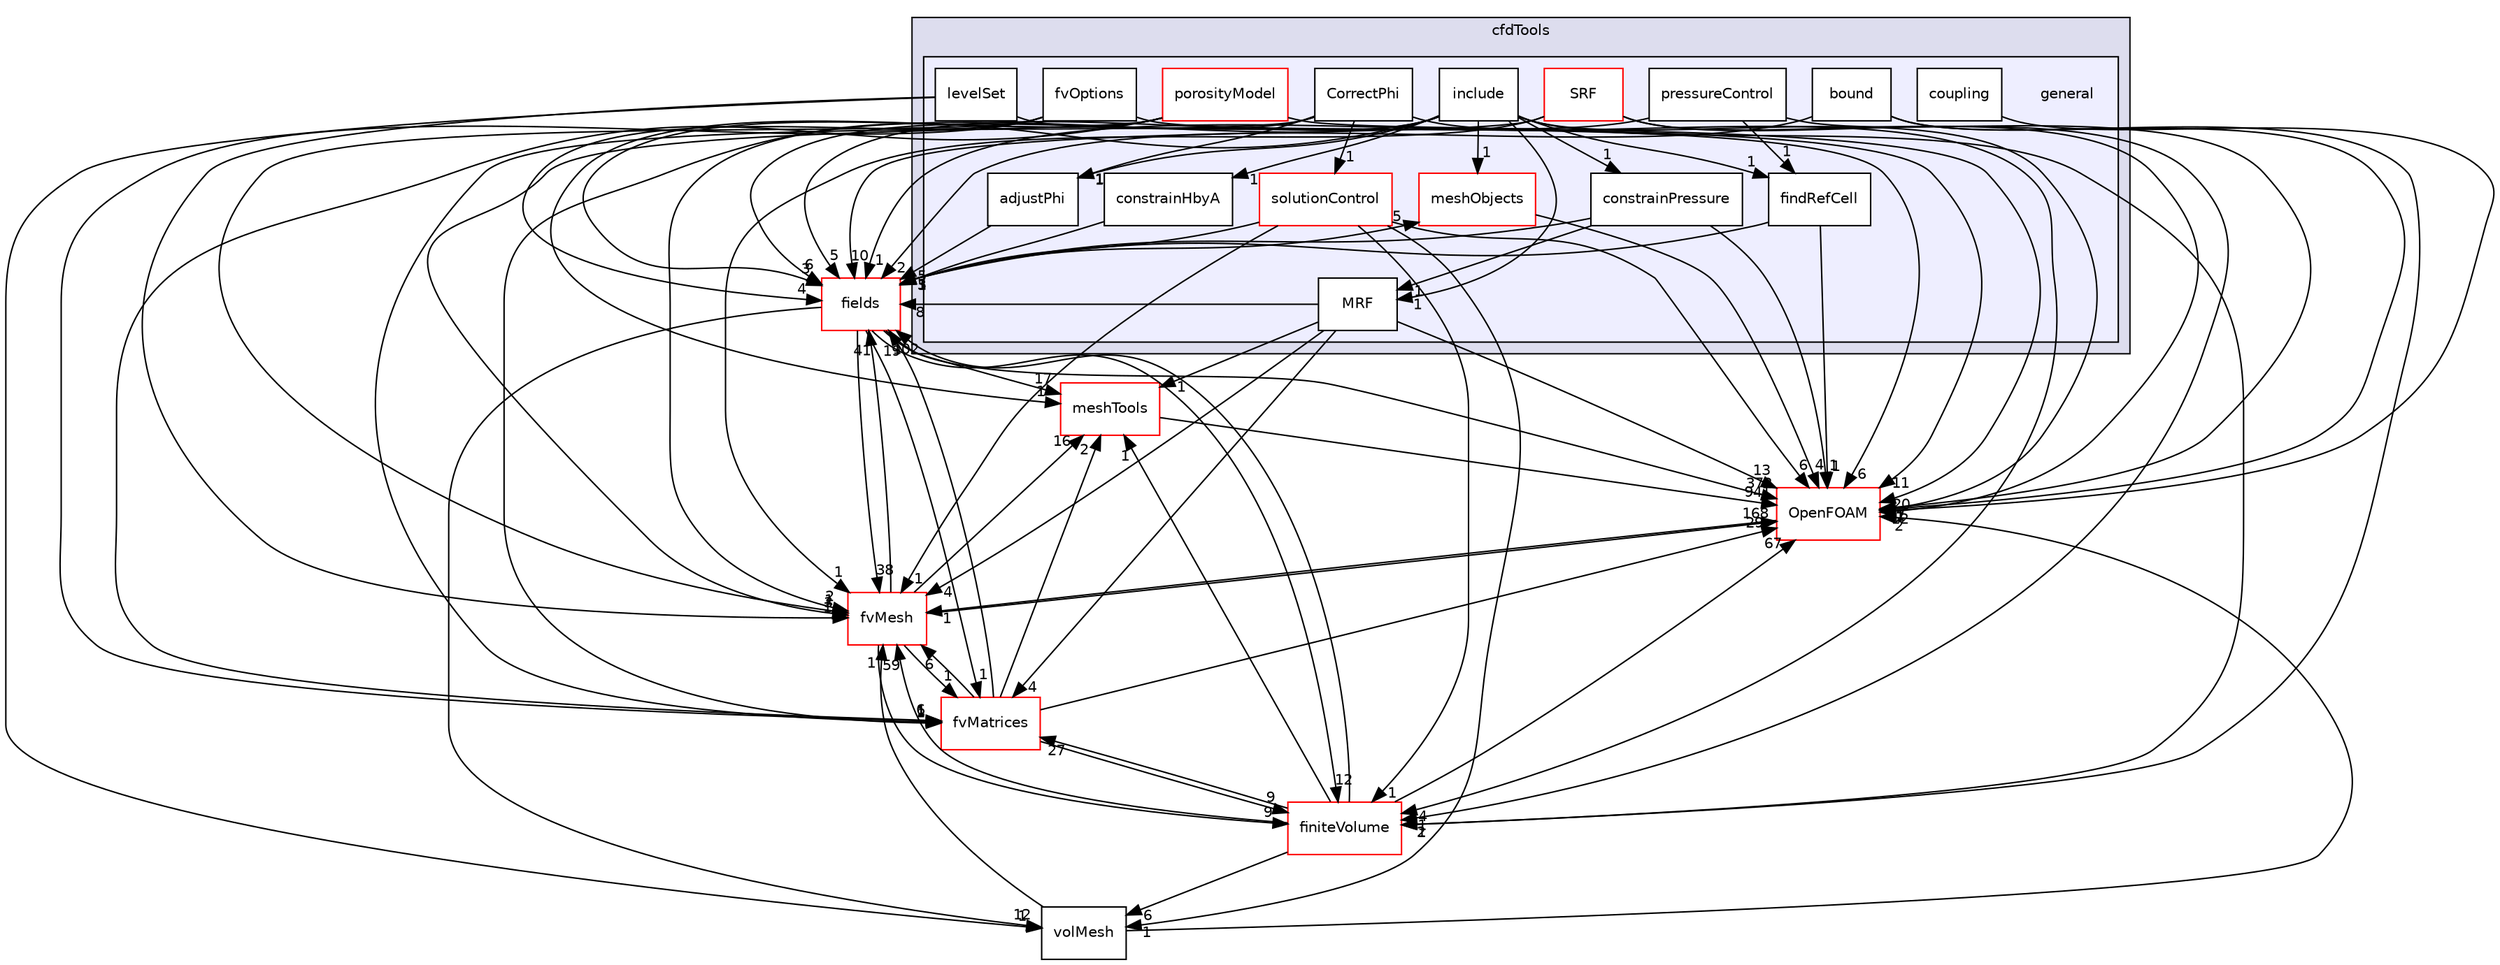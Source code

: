 digraph "src/finiteVolume/cfdTools/general" {
  bgcolor=transparent;
  compound=true
  node [ fontsize="10", fontname="Helvetica"];
  edge [ labelfontsize="10", labelfontname="Helvetica"];
  subgraph clusterdir_cc121c37a2300e902425728df0054672 {
    graph [ bgcolor="#ddddee", pencolor="black", label="cfdTools" fontname="Helvetica", fontsize="10", URL="dir_cc121c37a2300e902425728df0054672.html"]
  subgraph clusterdir_c5259e3096ae0265e0b8b287024f0a94 {
    graph [ bgcolor="#eeeeff", pencolor="black", label="" URL="dir_c5259e3096ae0265e0b8b287024f0a94.html"];
    dir_c5259e3096ae0265e0b8b287024f0a94 [shape=plaintext label="general"];
    dir_b649eb2a14c57dc8823306833936b196 [shape=box label="adjustPhi" color="black" fillcolor="white" style="filled" URL="dir_b649eb2a14c57dc8823306833936b196.html"];
    dir_4a7273c9c965c9f66ec9d283e8c390ec [shape=box label="bound" color="black" fillcolor="white" style="filled" URL="dir_4a7273c9c965c9f66ec9d283e8c390ec.html"];
    dir_8f40da8903634e4efe0154a6e78f1ebf [shape=box label="constrainHbyA" color="black" fillcolor="white" style="filled" URL="dir_8f40da8903634e4efe0154a6e78f1ebf.html"];
    dir_35d88044bf2a37279b96fc866cac2b65 [shape=box label="constrainPressure" color="black" fillcolor="white" style="filled" URL="dir_35d88044bf2a37279b96fc866cac2b65.html"];
    dir_6f4bfd6e4989f6e5a90dd2f053d4804b [shape=box label="CorrectPhi" color="black" fillcolor="white" style="filled" URL="dir_6f4bfd6e4989f6e5a90dd2f053d4804b.html"];
    dir_99c8d0165bfdd2760d7f9c71fce08800 [shape=box label="coupling" color="black" fillcolor="white" style="filled" URL="dir_99c8d0165bfdd2760d7f9c71fce08800.html"];
    dir_d24eedb9787c0ff52a4911e62c86e5d9 [shape=box label="findRefCell" color="black" fillcolor="white" style="filled" URL="dir_d24eedb9787c0ff52a4911e62c86e5d9.html"];
    dir_504e283a967006a562fd67935425170d [shape=box label="fvOptions" color="black" fillcolor="white" style="filled" URL="dir_504e283a967006a562fd67935425170d.html"];
    dir_9575698abc4fe4969f62a525fb1da5bf [shape=box label="include" color="black" fillcolor="white" style="filled" URL="dir_9575698abc4fe4969f62a525fb1da5bf.html"];
    dir_057e4865767d08d37202aa1080d029d3 [shape=box label="levelSet" color="black" fillcolor="white" style="filled" URL="dir_057e4865767d08d37202aa1080d029d3.html"];
    dir_2298633da107559d3af2ca6e734397cc [shape=box label="meshObjects" color="red" fillcolor="white" style="filled" URL="dir_2298633da107559d3af2ca6e734397cc.html"];
    dir_7243b91d400958ed995c5f462ce86dc2 [shape=box label="MRF" color="black" fillcolor="white" style="filled" URL="dir_7243b91d400958ed995c5f462ce86dc2.html"];
    dir_7f71c2789b87b2ecdc8be24284257b05 [shape=box label="porosityModel" color="red" fillcolor="white" style="filled" URL="dir_7f71c2789b87b2ecdc8be24284257b05.html"];
    dir_469ab2872a0ce9d7cdb513fb5b313c64 [shape=box label="pressureControl" color="black" fillcolor="white" style="filled" URL="dir_469ab2872a0ce9d7cdb513fb5b313c64.html"];
    dir_e111b7571eb84571841d37972aec8430 [shape=box label="solutionControl" color="red" fillcolor="white" style="filled" URL="dir_e111b7571eb84571841d37972aec8430.html"];
    dir_64d089819bb46d4ae7248726dbfc6926 [shape=box label="SRF" color="red" fillcolor="white" style="filled" URL="dir_64d089819bb46d4ae7248726dbfc6926.html"];
  }
  }
  dir_25ab4a83a983f7bb7a38b7f63bb141b7 [shape=box label="fields" color="red" URL="dir_25ab4a83a983f7bb7a38b7f63bb141b7.html"];
  dir_ae30ad0bef50cf391b24c614251bb9fd [shape=box label="meshTools" color="red" URL="dir_ae30ad0bef50cf391b24c614251bb9fd.html"];
  dir_2ea871e4defbdbd60808750cae643c63 [shape=box label="finiteVolume" color="red" URL="dir_2ea871e4defbdbd60808750cae643c63.html"];
  dir_1a4209badf8dc5d7c181708103efea60 [shape=box label="volMesh" URL="dir_1a4209badf8dc5d7c181708103efea60.html"];
  dir_c382fa095c9c33d8673c0dd60aaef275 [shape=box label="fvMesh" color="red" URL="dir_c382fa095c9c33d8673c0dd60aaef275.html"];
  dir_c5473ff19b20e6ec4dfe5c310b3778a8 [shape=box label="OpenFOAM" color="red" URL="dir_c5473ff19b20e6ec4dfe5c310b3778a8.html"];
  dir_5d57e3901430bcc99a7ddac11a899224 [shape=box label="fvMatrices" color="red" URL="dir_5d57e3901430bcc99a7ddac11a899224.html"];
  dir_64d089819bb46d4ae7248726dbfc6926->dir_25ab4a83a983f7bb7a38b7f63bb141b7 [headlabel="10", labeldistance=1.5 headhref="dir_000870_000890.html"];
  dir_64d089819bb46d4ae7248726dbfc6926->dir_2ea871e4defbdbd60808750cae643c63 [headlabel="1", labeldistance=1.5 headhref="dir_000870_001030.html"];
  dir_64d089819bb46d4ae7248726dbfc6926->dir_c382fa095c9c33d8673c0dd60aaef275 [headlabel="1", labeldistance=1.5 headhref="dir_000870_001106.html"];
  dir_64d089819bb46d4ae7248726dbfc6926->dir_c5473ff19b20e6ec4dfe5c310b3778a8 [headlabel="12", labeldistance=1.5 headhref="dir_000870_002151.html"];
  dir_35d88044bf2a37279b96fc866cac2b65->dir_25ab4a83a983f7bb7a38b7f63bb141b7 [headlabel="5", labeldistance=1.5 headhref="dir_000834_000890.html"];
  dir_35d88044bf2a37279b96fc866cac2b65->dir_7243b91d400958ed995c5f462ce86dc2 [headlabel="1", labeldistance=1.5 headhref="dir_000834_000843.html"];
  dir_35d88044bf2a37279b96fc866cac2b65->dir_c5473ff19b20e6ec4dfe5c310b3778a8 [headlabel="1", labeldistance=1.5 headhref="dir_000834_002151.html"];
  dir_6f4bfd6e4989f6e5a90dd2f053d4804b->dir_25ab4a83a983f7bb7a38b7f63bb141b7 [headlabel="6", labeldistance=1.5 headhref="dir_000835_000890.html"];
  dir_6f4bfd6e4989f6e5a90dd2f053d4804b->dir_2ea871e4defbdbd60808750cae643c63 [headlabel="4", labeldistance=1.5 headhref="dir_000835_001030.html"];
  dir_6f4bfd6e4989f6e5a90dd2f053d4804b->dir_b649eb2a14c57dc8823306833936b196 [headlabel="1", labeldistance=1.5 headhref="dir_000835_000831.html"];
  dir_6f4bfd6e4989f6e5a90dd2f053d4804b->dir_e111b7571eb84571841d37972aec8430 [headlabel="1", labeldistance=1.5 headhref="dir_000835_000864.html"];
  dir_6f4bfd6e4989f6e5a90dd2f053d4804b->dir_5d57e3901430bcc99a7ddac11a899224 [headlabel="1", labeldistance=1.5 headhref="dir_000835_001094.html"];
  dir_d24eedb9787c0ff52a4911e62c86e5d9->dir_25ab4a83a983f7bb7a38b7f63bb141b7 [headlabel="1", labeldistance=1.5 headhref="dir_000837_000890.html"];
  dir_d24eedb9787c0ff52a4911e62c86e5d9->dir_c5473ff19b20e6ec4dfe5c310b3778a8 [headlabel="1", labeldistance=1.5 headhref="dir_000837_002151.html"];
  dir_25ab4a83a983f7bb7a38b7f63bb141b7->dir_ae30ad0bef50cf391b24c614251bb9fd [headlabel="17", labeldistance=1.5 headhref="dir_000890_001949.html"];
  dir_25ab4a83a983f7bb7a38b7f63bb141b7->dir_2298633da107559d3af2ca6e734397cc [headlabel="5", labeldistance=1.5 headhref="dir_000890_000841.html"];
  dir_25ab4a83a983f7bb7a38b7f63bb141b7->dir_2ea871e4defbdbd60808750cae643c63 [headlabel="12", labeldistance=1.5 headhref="dir_000890_001030.html"];
  dir_25ab4a83a983f7bb7a38b7f63bb141b7->dir_1a4209badf8dc5d7c181708103efea60 [headlabel="12", labeldistance=1.5 headhref="dir_000890_001259.html"];
  dir_25ab4a83a983f7bb7a38b7f63bb141b7->dir_c382fa095c9c33d8673c0dd60aaef275 [headlabel="38", labeldistance=1.5 headhref="dir_000890_001106.html"];
  dir_25ab4a83a983f7bb7a38b7f63bb141b7->dir_c5473ff19b20e6ec4dfe5c310b3778a8 [headlabel="372", labeldistance=1.5 headhref="dir_000890_002151.html"];
  dir_25ab4a83a983f7bb7a38b7f63bb141b7->dir_5d57e3901430bcc99a7ddac11a899224 [headlabel="1", labeldistance=1.5 headhref="dir_000890_001094.html"];
  dir_ae30ad0bef50cf391b24c614251bb9fd->dir_c5473ff19b20e6ec4dfe5c310b3778a8 [headlabel="941", labeldistance=1.5 headhref="dir_001949_002151.html"];
  dir_2298633da107559d3af2ca6e734397cc->dir_c5473ff19b20e6ec4dfe5c310b3778a8 [headlabel="4", labeldistance=1.5 headhref="dir_000841_002151.html"];
  dir_99c8d0165bfdd2760d7f9c71fce08800->dir_c5473ff19b20e6ec4dfe5c310b3778a8 [headlabel="7", labeldistance=1.5 headhref="dir_000836_002151.html"];
  dir_469ab2872a0ce9d7cdb513fb5b313c64->dir_d24eedb9787c0ff52a4911e62c86e5d9 [headlabel="1", labeldistance=1.5 headhref="dir_000863_000837.html"];
  dir_469ab2872a0ce9d7cdb513fb5b313c64->dir_25ab4a83a983f7bb7a38b7f63bb141b7 [headlabel="1", labeldistance=1.5 headhref="dir_000863_000890.html"];
  dir_469ab2872a0ce9d7cdb513fb5b313c64->dir_c5473ff19b20e6ec4dfe5c310b3778a8 [headlabel="1", labeldistance=1.5 headhref="dir_000863_002151.html"];
  dir_2ea871e4defbdbd60808750cae643c63->dir_25ab4a83a983f7bb7a38b7f63bb141b7 [headlabel="102", labeldistance=1.5 headhref="dir_001030_000890.html"];
  dir_2ea871e4defbdbd60808750cae643c63->dir_ae30ad0bef50cf391b24c614251bb9fd [headlabel="1", labeldistance=1.5 headhref="dir_001030_001949.html"];
  dir_2ea871e4defbdbd60808750cae643c63->dir_1a4209badf8dc5d7c181708103efea60 [headlabel="6", labeldistance=1.5 headhref="dir_001030_001259.html"];
  dir_2ea871e4defbdbd60808750cae643c63->dir_c382fa095c9c33d8673c0dd60aaef275 [headlabel="59", labeldistance=1.5 headhref="dir_001030_001106.html"];
  dir_2ea871e4defbdbd60808750cae643c63->dir_c5473ff19b20e6ec4dfe5c310b3778a8 [headlabel="67", labeldistance=1.5 headhref="dir_001030_002151.html"];
  dir_2ea871e4defbdbd60808750cae643c63->dir_5d57e3901430bcc99a7ddac11a899224 [headlabel="27", labeldistance=1.5 headhref="dir_001030_001094.html"];
  dir_1a4209badf8dc5d7c181708103efea60->dir_c382fa095c9c33d8673c0dd60aaef275 [headlabel="1", labeldistance=1.5 headhref="dir_001259_001106.html"];
  dir_1a4209badf8dc5d7c181708103efea60->dir_c5473ff19b20e6ec4dfe5c310b3778a8 [headlabel="2", labeldistance=1.5 headhref="dir_001259_002151.html"];
  dir_b649eb2a14c57dc8823306833936b196->dir_25ab4a83a983f7bb7a38b7f63bb141b7 [headlabel="5", labeldistance=1.5 headhref="dir_000831_000890.html"];
  dir_7f71c2789b87b2ecdc8be24284257b05->dir_25ab4a83a983f7bb7a38b7f63bb141b7 [headlabel="3", labeldistance=1.5 headhref="dir_000844_000890.html"];
  dir_7f71c2789b87b2ecdc8be24284257b05->dir_ae30ad0bef50cf391b24c614251bb9fd [headlabel="1", labeldistance=1.5 headhref="dir_000844_001949.html"];
  dir_7f71c2789b87b2ecdc8be24284257b05->dir_c382fa095c9c33d8673c0dd60aaef275 [headlabel="3", labeldistance=1.5 headhref="dir_000844_001106.html"];
  dir_7f71c2789b87b2ecdc8be24284257b05->dir_c5473ff19b20e6ec4dfe5c310b3778a8 [headlabel="20", labeldistance=1.5 headhref="dir_000844_002151.html"];
  dir_7f71c2789b87b2ecdc8be24284257b05->dir_5d57e3901430bcc99a7ddac11a899224 [headlabel="6", labeldistance=1.5 headhref="dir_000844_001094.html"];
  dir_c382fa095c9c33d8673c0dd60aaef275->dir_25ab4a83a983f7bb7a38b7f63bb141b7 [headlabel="41", labeldistance=1.5 headhref="dir_001106_000890.html"];
  dir_c382fa095c9c33d8673c0dd60aaef275->dir_ae30ad0bef50cf391b24c614251bb9fd [headlabel="16", labeldistance=1.5 headhref="dir_001106_001949.html"];
  dir_c382fa095c9c33d8673c0dd60aaef275->dir_2ea871e4defbdbd60808750cae643c63 [headlabel="9", labeldistance=1.5 headhref="dir_001106_001030.html"];
  dir_c382fa095c9c33d8673c0dd60aaef275->dir_c5473ff19b20e6ec4dfe5c310b3778a8 [headlabel="168", labeldistance=1.5 headhref="dir_001106_002151.html"];
  dir_c382fa095c9c33d8673c0dd60aaef275->dir_5d57e3901430bcc99a7ddac11a899224 [headlabel="1", labeldistance=1.5 headhref="dir_001106_001094.html"];
  dir_057e4865767d08d37202aa1080d029d3->dir_1a4209badf8dc5d7c181708103efea60 [headlabel="1", labeldistance=1.5 headhref="dir_000840_001259.html"];
  dir_057e4865767d08d37202aa1080d029d3->dir_c382fa095c9c33d8673c0dd60aaef275 [headlabel="1", labeldistance=1.5 headhref="dir_000840_001106.html"];
  dir_057e4865767d08d37202aa1080d029d3->dir_c5473ff19b20e6ec4dfe5c310b3778a8 [headlabel="6", labeldistance=1.5 headhref="dir_000840_002151.html"];
  dir_9575698abc4fe4969f62a525fb1da5bf->dir_35d88044bf2a37279b96fc866cac2b65 [headlabel="1", labeldistance=1.5 headhref="dir_000839_000834.html"];
  dir_9575698abc4fe4969f62a525fb1da5bf->dir_d24eedb9787c0ff52a4911e62c86e5d9 [headlabel="1", labeldistance=1.5 headhref="dir_000839_000837.html"];
  dir_9575698abc4fe4969f62a525fb1da5bf->dir_25ab4a83a983f7bb7a38b7f63bb141b7 [headlabel="5", labeldistance=1.5 headhref="dir_000839_000890.html"];
  dir_9575698abc4fe4969f62a525fb1da5bf->dir_2298633da107559d3af2ca6e734397cc [headlabel="1", labeldistance=1.5 headhref="dir_000839_000841.html"];
  dir_9575698abc4fe4969f62a525fb1da5bf->dir_2ea871e4defbdbd60808750cae643c63 [headlabel="2", labeldistance=1.5 headhref="dir_000839_001030.html"];
  dir_9575698abc4fe4969f62a525fb1da5bf->dir_b649eb2a14c57dc8823306833936b196 [headlabel="1", labeldistance=1.5 headhref="dir_000839_000831.html"];
  dir_9575698abc4fe4969f62a525fb1da5bf->dir_c382fa095c9c33d8673c0dd60aaef275 [headlabel="2", labeldistance=1.5 headhref="dir_000839_001106.html"];
  dir_9575698abc4fe4969f62a525fb1da5bf->dir_7243b91d400958ed995c5f462ce86dc2 [headlabel="1", labeldistance=1.5 headhref="dir_000839_000843.html"];
  dir_9575698abc4fe4969f62a525fb1da5bf->dir_8f40da8903634e4efe0154a6e78f1ebf [headlabel="1", labeldistance=1.5 headhref="dir_000839_000833.html"];
  dir_9575698abc4fe4969f62a525fb1da5bf->dir_c5473ff19b20e6ec4dfe5c310b3778a8 [headlabel="7", labeldistance=1.5 headhref="dir_000839_002151.html"];
  dir_9575698abc4fe4969f62a525fb1da5bf->dir_5d57e3901430bcc99a7ddac11a899224 [headlabel="1", labeldistance=1.5 headhref="dir_000839_001094.html"];
  dir_e111b7571eb84571841d37972aec8430->dir_25ab4a83a983f7bb7a38b7f63bb141b7 [headlabel="1", labeldistance=1.5 headhref="dir_000864_000890.html"];
  dir_e111b7571eb84571841d37972aec8430->dir_2ea871e4defbdbd60808750cae643c63 [headlabel="1", labeldistance=1.5 headhref="dir_000864_001030.html"];
  dir_e111b7571eb84571841d37972aec8430->dir_1a4209badf8dc5d7c181708103efea60 [headlabel="1", labeldistance=1.5 headhref="dir_000864_001259.html"];
  dir_e111b7571eb84571841d37972aec8430->dir_c382fa095c9c33d8673c0dd60aaef275 [headlabel="1", labeldistance=1.5 headhref="dir_000864_001106.html"];
  dir_e111b7571eb84571841d37972aec8430->dir_c5473ff19b20e6ec4dfe5c310b3778a8 [headlabel="6", labeldistance=1.5 headhref="dir_000864_002151.html"];
  dir_7243b91d400958ed995c5f462ce86dc2->dir_25ab4a83a983f7bb7a38b7f63bb141b7 [headlabel="8", labeldistance=1.5 headhref="dir_000843_000890.html"];
  dir_7243b91d400958ed995c5f462ce86dc2->dir_ae30ad0bef50cf391b24c614251bb9fd [headlabel="1", labeldistance=1.5 headhref="dir_000843_001949.html"];
  dir_7243b91d400958ed995c5f462ce86dc2->dir_c382fa095c9c33d8673c0dd60aaef275 [headlabel="4", labeldistance=1.5 headhref="dir_000843_001106.html"];
  dir_7243b91d400958ed995c5f462ce86dc2->dir_c5473ff19b20e6ec4dfe5c310b3778a8 [headlabel="13", labeldistance=1.5 headhref="dir_000843_002151.html"];
  dir_7243b91d400958ed995c5f462ce86dc2->dir_5d57e3901430bcc99a7ddac11a899224 [headlabel="4", labeldistance=1.5 headhref="dir_000843_001094.html"];
  dir_8f40da8903634e4efe0154a6e78f1ebf->dir_25ab4a83a983f7bb7a38b7f63bb141b7 [headlabel="3", labeldistance=1.5 headhref="dir_000833_000890.html"];
  dir_c5473ff19b20e6ec4dfe5c310b3778a8->dir_c382fa095c9c33d8673c0dd60aaef275 [headlabel="1", labeldistance=1.5 headhref="dir_002151_001106.html"];
  dir_5d57e3901430bcc99a7ddac11a899224->dir_25ab4a83a983f7bb7a38b7f63bb141b7 [headlabel="19", labeldistance=1.5 headhref="dir_001094_000890.html"];
  dir_5d57e3901430bcc99a7ddac11a899224->dir_ae30ad0bef50cf391b24c614251bb9fd [headlabel="2", labeldistance=1.5 headhref="dir_001094_001949.html"];
  dir_5d57e3901430bcc99a7ddac11a899224->dir_2ea871e4defbdbd60808750cae643c63 [headlabel="9", labeldistance=1.5 headhref="dir_001094_001030.html"];
  dir_5d57e3901430bcc99a7ddac11a899224->dir_c382fa095c9c33d8673c0dd60aaef275 [headlabel="6", labeldistance=1.5 headhref="dir_001094_001106.html"];
  dir_5d57e3901430bcc99a7ddac11a899224->dir_c5473ff19b20e6ec4dfe5c310b3778a8 [headlabel="29", labeldistance=1.5 headhref="dir_001094_002151.html"];
  dir_4a7273c9c965c9f66ec9d283e8c390ec->dir_25ab4a83a983f7bb7a38b7f63bb141b7 [headlabel="2", labeldistance=1.5 headhref="dir_000832_000890.html"];
  dir_4a7273c9c965c9f66ec9d283e8c390ec->dir_2ea871e4defbdbd60808750cae643c63 [headlabel="1", labeldistance=1.5 headhref="dir_000832_001030.html"];
  dir_4a7273c9c965c9f66ec9d283e8c390ec->dir_c5473ff19b20e6ec4dfe5c310b3778a8 [headlabel="1", labeldistance=1.5 headhref="dir_000832_002151.html"];
  dir_504e283a967006a562fd67935425170d->dir_25ab4a83a983f7bb7a38b7f63bb141b7 [headlabel="4", labeldistance=1.5 headhref="dir_000838_000890.html"];
  dir_504e283a967006a562fd67935425170d->dir_c382fa095c9c33d8673c0dd60aaef275 [headlabel="1", labeldistance=1.5 headhref="dir_000838_001106.html"];
  dir_504e283a967006a562fd67935425170d->dir_c5473ff19b20e6ec4dfe5c310b3778a8 [headlabel="11", labeldistance=1.5 headhref="dir_000838_002151.html"];
  dir_504e283a967006a562fd67935425170d->dir_5d57e3901430bcc99a7ddac11a899224 [headlabel="1", labeldistance=1.5 headhref="dir_000838_001094.html"];
}

